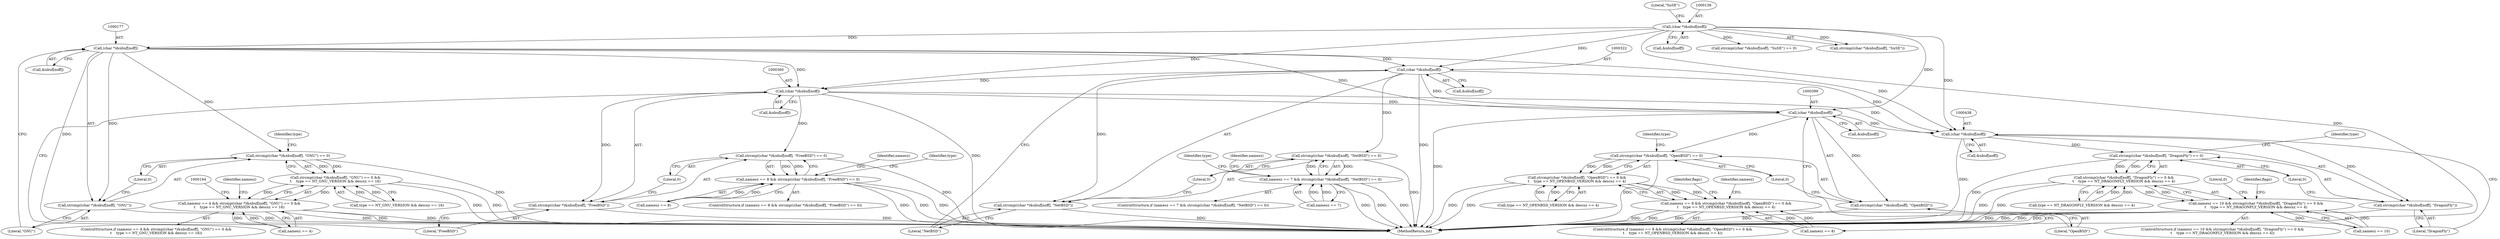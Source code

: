 digraph "0_file_ce90e05774dd77d86cfc8dfa6da57b32816841c4_2@array" {
"1000176" [label="(Call,(char *)&nbuf[noff])"];
"1000135" [label="(Call,(char *)&nbuf[noff])"];
"1000174" [label="(Call,strcmp((char *)&nbuf[noff], \"GNU\") == 0)"];
"1000173" [label="(Call,strcmp((char *)&nbuf[noff], \"GNU\") == 0 &&\n\t    type == NT_GNU_VERSION && descsz == 16)"];
"1000169" [label="(Call,namesz == 4 && strcmp((char *)&nbuf[noff], \"GNU\") == 0 &&\n\t    type == NT_GNU_VERSION && descsz == 16)"];
"1000175" [label="(Call,strcmp((char *)&nbuf[noff], \"GNU\"))"];
"1000321" [label="(Call,(char *)&nbuf[noff])"];
"1000319" [label="(Call,strcmp((char *)&nbuf[noff], \"NetBSD\") == 0)"];
"1000315" [label="(Call,namesz == 7 && strcmp((char *)&nbuf[noff], \"NetBSD\") == 0)"];
"1000320" [label="(Call,strcmp((char *)&nbuf[noff], \"NetBSD\"))"];
"1000359" [label="(Call,(char *)&nbuf[noff])"];
"1000357" [label="(Call,strcmp((char *)&nbuf[noff], \"FreeBSD\") == 0)"];
"1000353" [label="(Call,namesz == 8 && strcmp((char *)&nbuf[noff], \"FreeBSD\") == 0)"];
"1000358" [label="(Call,strcmp((char *)&nbuf[noff], \"FreeBSD\"))"];
"1000398" [label="(Call,(char *)&nbuf[noff])"];
"1000396" [label="(Call,strcmp((char *)&nbuf[noff], \"OpenBSD\") == 0)"];
"1000395" [label="(Call,strcmp((char *)&nbuf[noff], \"OpenBSD\") == 0 &&\n\t    type == NT_OPENBSD_VERSION && descsz == 4)"];
"1000391" [label="(Call,namesz == 8 && strcmp((char *)&nbuf[noff], \"OpenBSD\") == 0 &&\n\t    type == NT_OPENBSD_VERSION && descsz == 4)"];
"1000397" [label="(Call,strcmp((char *)&nbuf[noff], \"OpenBSD\"))"];
"1000437" [label="(Call,(char *)&nbuf[noff])"];
"1000435" [label="(Call,strcmp((char *)&nbuf[noff], \"DragonFly\") == 0)"];
"1000434" [label="(Call,strcmp((char *)&nbuf[noff], \"DragonFly\") == 0 &&\n\t    type == NT_DRAGONFLY_VERSION && descsz == 4)"];
"1000430" [label="(Call,namesz == 10 && strcmp((char *)&nbuf[noff], \"DragonFly\") == 0 &&\n\t    type == NT_DRAGONFLY_VERSION && descsz == 4)"];
"1000436" [label="(Call,strcmp((char *)&nbuf[noff], \"DragonFly\"))"];
"1000327" [label="(Literal,\"NetBSD\")"];
"1000436" [label="(Call,strcmp((char *)&nbuf[noff], \"DragonFly\"))"];
"1000182" [label="(Literal,\"GNU\")"];
"1000439" [label="(Call,&nbuf[noff])"];
"1000444" [label="(Literal,0)"];
"1000175" [label="(Call,strcmp((char *)&nbuf[noff], \"GNU\"))"];
"1000437" [label="(Call,(char *)&nbuf[noff])"];
"1000355" [label="(Identifier,namesz)"];
"1000445" [label="(Call,type == NT_DRAGONFLY_VERSION && descsz == 4)"];
"1000321" [label="(Call,(char *)&nbuf[noff])"];
"1000319" [label="(Call,strcmp((char *)&nbuf[noff], \"NetBSD\") == 0)"];
"1000315" [label="(Call,namesz == 7 && strcmp((char *)&nbuf[noff], \"NetBSD\") == 0)"];
"1000316" [label="(Call,namesz == 7)"];
"1000314" [label="(ControlStructure,if (namesz == 7 && strcmp((char *)&nbuf[noff], \"NetBSD\") == 0))"];
"1000186" [label="(Identifier,type)"];
"1000392" [label="(Call,namesz == 8)"];
"1000137" [label="(Call,&nbuf[noff])"];
"1000398" [label="(Call,(char *)&nbuf[noff])"];
"1000371" [label="(Identifier,type)"];
"1000416" [label="(Identifier,flags)"];
"1000141" [label="(Literal,\"SuSE\")"];
"1000323" [label="(Call,&nbuf[noff])"];
"1000443" [label="(Literal,\"DragonFly\")"];
"1000184" [label="(Call,type == NT_GNU_VERSION && descsz == 16)"];
"1000359" [label="(Call,(char *)&nbuf[noff])"];
"1000353" [label="(Call,namesz == 8 && strcmp((char *)&nbuf[noff], \"FreeBSD\") == 0)"];
"1000406" [label="(Call,type == NT_OPENBSD_VERSION && descsz == 4)"];
"1000432" [label="(Identifier,namesz)"];
"1000135" [label="(Call,(char *)&nbuf[noff])"];
"1000169" [label="(Call,namesz == 4 && strcmp((char *)&nbuf[noff], \"GNU\") == 0 &&\n\t    type == NT_GNU_VERSION && descsz == 16)"];
"1000354" [label="(Call,namesz == 8)"];
"1000390" [label="(ControlStructure,if (namesz == 8 && strcmp((char *)&nbuf[noff], \"OpenBSD\") == 0 &&\n\t    type == NT_OPENBSD_VERSION && descsz == 4))"];
"1000391" [label="(Call,namesz == 8 && strcmp((char *)&nbuf[noff], \"OpenBSD\") == 0 &&\n\t    type == NT_OPENBSD_VERSION && descsz == 4)"];
"1000320" [label="(Call,strcmp((char *)&nbuf[noff], \"NetBSD\"))"];
"1000393" [label="(Identifier,namesz)"];
"1000183" [label="(Literal,0)"];
"1000404" [label="(Literal,\"OpenBSD\")"];
"1000178" [label="(Call,&nbuf[noff])"];
"1000133" [label="(Call,strcmp((char *)&nbuf[noff], \"SuSE\") == 0)"];
"1000396" [label="(Call,strcmp((char *)&nbuf[noff], \"OpenBSD\") == 0)"];
"1000506" [label="(Literal,0)"];
"1000168" [label="(ControlStructure,if (namesz == 4 && strcmp((char *)&nbuf[noff], \"GNU\") == 0 &&\n\t    type == NT_GNU_VERSION && descsz == 16))"];
"1000429" [label="(ControlStructure,if (namesz == 10 && strcmp((char *)&nbuf[noff], \"DragonFly\") == 0 &&\n\t    type == NT_DRAGONFLY_VERSION && descsz == 4))"];
"1000397" [label="(Call,strcmp((char *)&nbuf[noff], \"OpenBSD\"))"];
"1000430" [label="(Call,namesz == 10 && strcmp((char *)&nbuf[noff], \"DragonFly\") == 0 &&\n\t    type == NT_DRAGONFLY_VERSION && descsz == 4)"];
"1000400" [label="(Call,&nbuf[noff])"];
"1000507" [label="(MethodReturn,int)"];
"1000434" [label="(Call,strcmp((char *)&nbuf[noff], \"DragonFly\") == 0 &&\n\t    type == NT_DRAGONFLY_VERSION && descsz == 4)"];
"1000358" [label="(Call,strcmp((char *)&nbuf[noff], \"FreeBSD\"))"];
"1000365" [label="(Literal,\"FreeBSD\")"];
"1000176" [label="(Call,(char *)&nbuf[noff])"];
"1000134" [label="(Call,strcmp((char *)&nbuf[noff], \"SuSE\"))"];
"1000408" [label="(Identifier,type)"];
"1000174" [label="(Call,strcmp((char *)&nbuf[noff], \"GNU\") == 0)"];
"1000170" [label="(Call,namesz == 4)"];
"1000357" [label="(Call,strcmp((char *)&nbuf[noff], \"FreeBSD\") == 0)"];
"1000173" [label="(Call,strcmp((char *)&nbuf[noff], \"GNU\") == 0 &&\n\t    type == NT_GNU_VERSION && descsz == 16)"];
"1000333" [label="(Identifier,type)"];
"1000317" [label="(Identifier,namesz)"];
"1000361" [label="(Call,&nbuf[noff])"];
"1000447" [label="(Identifier,type)"];
"1000395" [label="(Call,strcmp((char *)&nbuf[noff], \"OpenBSD\") == 0 &&\n\t    type == NT_OPENBSD_VERSION && descsz == 4)"];
"1000431" [label="(Call,namesz == 10)"];
"1000328" [label="(Literal,0)"];
"1000405" [label="(Literal,0)"];
"1000352" [label="(ControlStructure,if (namesz == 8 && strcmp((char *)&nbuf[noff], \"FreeBSD\") == 0))"];
"1000435" [label="(Call,strcmp((char *)&nbuf[noff], \"DragonFly\") == 0)"];
"1000456" [label="(Identifier,flags)"];
"1000366" [label="(Literal,0)"];
"1000176" -> "1000175"  [label="AST: "];
"1000176" -> "1000178"  [label="CFG: "];
"1000177" -> "1000176"  [label="AST: "];
"1000178" -> "1000176"  [label="AST: "];
"1000182" -> "1000176"  [label="CFG: "];
"1000176" -> "1000507"  [label="DDG: "];
"1000176" -> "1000174"  [label="DDG: "];
"1000176" -> "1000175"  [label="DDG: "];
"1000135" -> "1000176"  [label="DDG: "];
"1000176" -> "1000321"  [label="DDG: "];
"1000176" -> "1000359"  [label="DDG: "];
"1000176" -> "1000398"  [label="DDG: "];
"1000176" -> "1000437"  [label="DDG: "];
"1000135" -> "1000134"  [label="AST: "];
"1000135" -> "1000137"  [label="CFG: "];
"1000136" -> "1000135"  [label="AST: "];
"1000137" -> "1000135"  [label="AST: "];
"1000141" -> "1000135"  [label="CFG: "];
"1000135" -> "1000507"  [label="DDG: "];
"1000135" -> "1000133"  [label="DDG: "];
"1000135" -> "1000134"  [label="DDG: "];
"1000135" -> "1000321"  [label="DDG: "];
"1000135" -> "1000359"  [label="DDG: "];
"1000135" -> "1000398"  [label="DDG: "];
"1000135" -> "1000437"  [label="DDG: "];
"1000174" -> "1000173"  [label="AST: "];
"1000174" -> "1000183"  [label="CFG: "];
"1000175" -> "1000174"  [label="AST: "];
"1000183" -> "1000174"  [label="AST: "];
"1000186" -> "1000174"  [label="CFG: "];
"1000173" -> "1000174"  [label="CFG: "];
"1000174" -> "1000507"  [label="DDG: "];
"1000174" -> "1000173"  [label="DDG: "];
"1000174" -> "1000173"  [label="DDG: "];
"1000173" -> "1000169"  [label="AST: "];
"1000173" -> "1000184"  [label="CFG: "];
"1000184" -> "1000173"  [label="AST: "];
"1000169" -> "1000173"  [label="CFG: "];
"1000173" -> "1000507"  [label="DDG: "];
"1000173" -> "1000507"  [label="DDG: "];
"1000173" -> "1000169"  [label="DDG: "];
"1000173" -> "1000169"  [label="DDG: "];
"1000184" -> "1000173"  [label="DDG: "];
"1000184" -> "1000173"  [label="DDG: "];
"1000169" -> "1000168"  [label="AST: "];
"1000169" -> "1000170"  [label="CFG: "];
"1000170" -> "1000169"  [label="AST: "];
"1000194" -> "1000169"  [label="CFG: "];
"1000317" -> "1000169"  [label="CFG: "];
"1000169" -> "1000507"  [label="DDG: "];
"1000169" -> "1000507"  [label="DDG: "];
"1000169" -> "1000507"  [label="DDG: "];
"1000170" -> "1000169"  [label="DDG: "];
"1000170" -> "1000169"  [label="DDG: "];
"1000175" -> "1000182"  [label="CFG: "];
"1000182" -> "1000175"  [label="AST: "];
"1000183" -> "1000175"  [label="CFG: "];
"1000175" -> "1000507"  [label="DDG: "];
"1000321" -> "1000320"  [label="AST: "];
"1000321" -> "1000323"  [label="CFG: "];
"1000322" -> "1000321"  [label="AST: "];
"1000323" -> "1000321"  [label="AST: "];
"1000327" -> "1000321"  [label="CFG: "];
"1000321" -> "1000507"  [label="DDG: "];
"1000321" -> "1000319"  [label="DDG: "];
"1000321" -> "1000320"  [label="DDG: "];
"1000321" -> "1000359"  [label="DDG: "];
"1000321" -> "1000398"  [label="DDG: "];
"1000321" -> "1000437"  [label="DDG: "];
"1000319" -> "1000315"  [label="AST: "];
"1000319" -> "1000328"  [label="CFG: "];
"1000320" -> "1000319"  [label="AST: "];
"1000328" -> "1000319"  [label="AST: "];
"1000315" -> "1000319"  [label="CFG: "];
"1000319" -> "1000507"  [label="DDG: "];
"1000319" -> "1000315"  [label="DDG: "];
"1000319" -> "1000315"  [label="DDG: "];
"1000315" -> "1000314"  [label="AST: "];
"1000315" -> "1000316"  [label="CFG: "];
"1000316" -> "1000315"  [label="AST: "];
"1000333" -> "1000315"  [label="CFG: "];
"1000355" -> "1000315"  [label="CFG: "];
"1000315" -> "1000507"  [label="DDG: "];
"1000315" -> "1000507"  [label="DDG: "];
"1000315" -> "1000507"  [label="DDG: "];
"1000316" -> "1000315"  [label="DDG: "];
"1000316" -> "1000315"  [label="DDG: "];
"1000320" -> "1000327"  [label="CFG: "];
"1000327" -> "1000320"  [label="AST: "];
"1000328" -> "1000320"  [label="CFG: "];
"1000320" -> "1000507"  [label="DDG: "];
"1000359" -> "1000358"  [label="AST: "];
"1000359" -> "1000361"  [label="CFG: "];
"1000360" -> "1000359"  [label="AST: "];
"1000361" -> "1000359"  [label="AST: "];
"1000365" -> "1000359"  [label="CFG: "];
"1000359" -> "1000507"  [label="DDG: "];
"1000359" -> "1000357"  [label="DDG: "];
"1000359" -> "1000358"  [label="DDG: "];
"1000359" -> "1000398"  [label="DDG: "];
"1000359" -> "1000437"  [label="DDG: "];
"1000357" -> "1000353"  [label="AST: "];
"1000357" -> "1000366"  [label="CFG: "];
"1000358" -> "1000357"  [label="AST: "];
"1000366" -> "1000357"  [label="AST: "];
"1000353" -> "1000357"  [label="CFG: "];
"1000357" -> "1000507"  [label="DDG: "];
"1000357" -> "1000353"  [label="DDG: "];
"1000357" -> "1000353"  [label="DDG: "];
"1000353" -> "1000352"  [label="AST: "];
"1000353" -> "1000354"  [label="CFG: "];
"1000354" -> "1000353"  [label="AST: "];
"1000371" -> "1000353"  [label="CFG: "];
"1000393" -> "1000353"  [label="CFG: "];
"1000353" -> "1000507"  [label="DDG: "];
"1000353" -> "1000507"  [label="DDG: "];
"1000353" -> "1000507"  [label="DDG: "];
"1000354" -> "1000353"  [label="DDG: "];
"1000354" -> "1000353"  [label="DDG: "];
"1000358" -> "1000365"  [label="CFG: "];
"1000365" -> "1000358"  [label="AST: "];
"1000366" -> "1000358"  [label="CFG: "];
"1000358" -> "1000507"  [label="DDG: "];
"1000398" -> "1000397"  [label="AST: "];
"1000398" -> "1000400"  [label="CFG: "];
"1000399" -> "1000398"  [label="AST: "];
"1000400" -> "1000398"  [label="AST: "];
"1000404" -> "1000398"  [label="CFG: "];
"1000398" -> "1000507"  [label="DDG: "];
"1000398" -> "1000396"  [label="DDG: "];
"1000398" -> "1000397"  [label="DDG: "];
"1000398" -> "1000437"  [label="DDG: "];
"1000396" -> "1000395"  [label="AST: "];
"1000396" -> "1000405"  [label="CFG: "];
"1000397" -> "1000396"  [label="AST: "];
"1000405" -> "1000396"  [label="AST: "];
"1000408" -> "1000396"  [label="CFG: "];
"1000395" -> "1000396"  [label="CFG: "];
"1000396" -> "1000507"  [label="DDG: "];
"1000396" -> "1000395"  [label="DDG: "];
"1000396" -> "1000395"  [label="DDG: "];
"1000395" -> "1000391"  [label="AST: "];
"1000395" -> "1000406"  [label="CFG: "];
"1000406" -> "1000395"  [label="AST: "];
"1000391" -> "1000395"  [label="CFG: "];
"1000395" -> "1000507"  [label="DDG: "];
"1000395" -> "1000507"  [label="DDG: "];
"1000395" -> "1000391"  [label="DDG: "];
"1000395" -> "1000391"  [label="DDG: "];
"1000406" -> "1000395"  [label="DDG: "];
"1000406" -> "1000395"  [label="DDG: "];
"1000391" -> "1000390"  [label="AST: "];
"1000391" -> "1000392"  [label="CFG: "];
"1000392" -> "1000391"  [label="AST: "];
"1000416" -> "1000391"  [label="CFG: "];
"1000432" -> "1000391"  [label="CFG: "];
"1000391" -> "1000507"  [label="DDG: "];
"1000391" -> "1000507"  [label="DDG: "];
"1000391" -> "1000507"  [label="DDG: "];
"1000392" -> "1000391"  [label="DDG: "];
"1000392" -> "1000391"  [label="DDG: "];
"1000397" -> "1000404"  [label="CFG: "];
"1000404" -> "1000397"  [label="AST: "];
"1000405" -> "1000397"  [label="CFG: "];
"1000397" -> "1000507"  [label="DDG: "];
"1000437" -> "1000436"  [label="AST: "];
"1000437" -> "1000439"  [label="CFG: "];
"1000438" -> "1000437"  [label="AST: "];
"1000439" -> "1000437"  [label="AST: "];
"1000443" -> "1000437"  [label="CFG: "];
"1000437" -> "1000507"  [label="DDG: "];
"1000437" -> "1000435"  [label="DDG: "];
"1000437" -> "1000436"  [label="DDG: "];
"1000435" -> "1000434"  [label="AST: "];
"1000435" -> "1000444"  [label="CFG: "];
"1000436" -> "1000435"  [label="AST: "];
"1000444" -> "1000435"  [label="AST: "];
"1000447" -> "1000435"  [label="CFG: "];
"1000434" -> "1000435"  [label="CFG: "];
"1000435" -> "1000507"  [label="DDG: "];
"1000435" -> "1000434"  [label="DDG: "];
"1000435" -> "1000434"  [label="DDG: "];
"1000434" -> "1000430"  [label="AST: "];
"1000434" -> "1000445"  [label="CFG: "];
"1000445" -> "1000434"  [label="AST: "];
"1000430" -> "1000434"  [label="CFG: "];
"1000434" -> "1000507"  [label="DDG: "];
"1000434" -> "1000507"  [label="DDG: "];
"1000434" -> "1000430"  [label="DDG: "];
"1000434" -> "1000430"  [label="DDG: "];
"1000445" -> "1000434"  [label="DDG: "];
"1000445" -> "1000434"  [label="DDG: "];
"1000430" -> "1000429"  [label="AST: "];
"1000430" -> "1000431"  [label="CFG: "];
"1000431" -> "1000430"  [label="AST: "];
"1000456" -> "1000430"  [label="CFG: "];
"1000506" -> "1000430"  [label="CFG: "];
"1000430" -> "1000507"  [label="DDG: "];
"1000430" -> "1000507"  [label="DDG: "];
"1000430" -> "1000507"  [label="DDG: "];
"1000431" -> "1000430"  [label="DDG: "];
"1000431" -> "1000430"  [label="DDG: "];
"1000436" -> "1000443"  [label="CFG: "];
"1000443" -> "1000436"  [label="AST: "];
"1000444" -> "1000436"  [label="CFG: "];
"1000436" -> "1000507"  [label="DDG: "];
}
